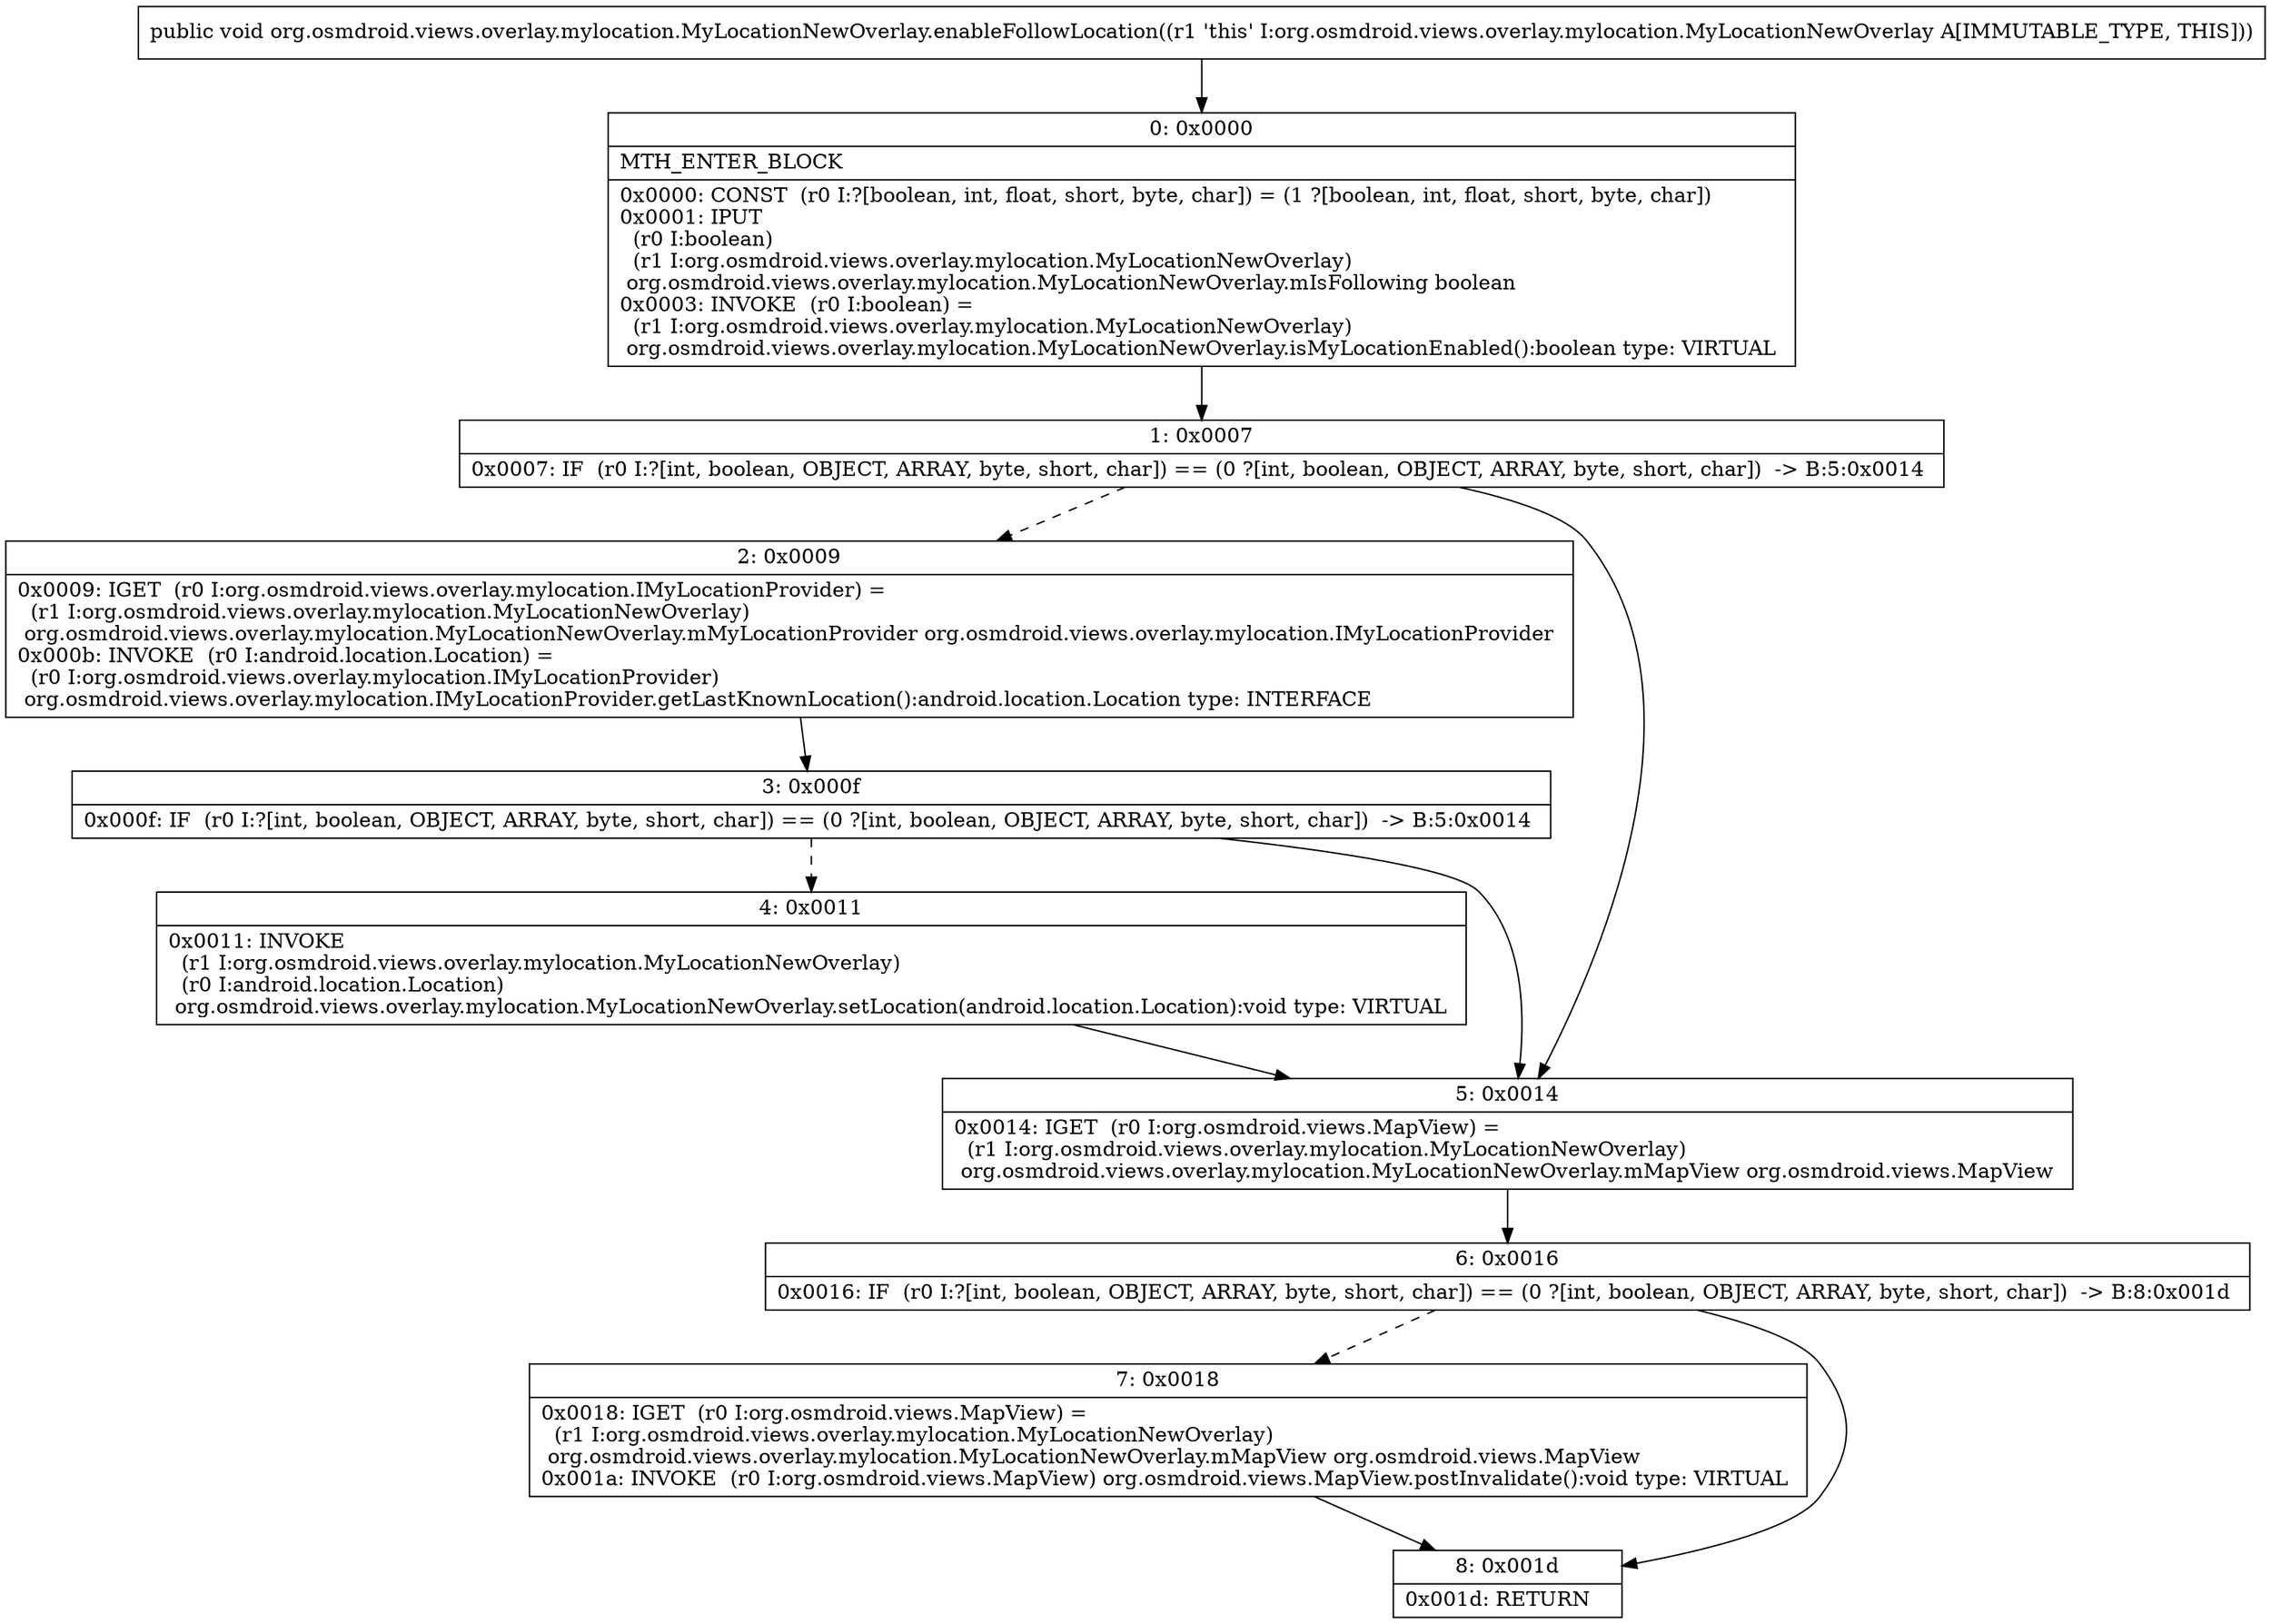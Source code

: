 digraph "CFG fororg.osmdroid.views.overlay.mylocation.MyLocationNewOverlay.enableFollowLocation()V" {
Node_0 [shape=record,label="{0\:\ 0x0000|MTH_ENTER_BLOCK\l|0x0000: CONST  (r0 I:?[boolean, int, float, short, byte, char]) = (1 ?[boolean, int, float, short, byte, char]) \l0x0001: IPUT  \l  (r0 I:boolean)\l  (r1 I:org.osmdroid.views.overlay.mylocation.MyLocationNewOverlay)\l org.osmdroid.views.overlay.mylocation.MyLocationNewOverlay.mIsFollowing boolean \l0x0003: INVOKE  (r0 I:boolean) = \l  (r1 I:org.osmdroid.views.overlay.mylocation.MyLocationNewOverlay)\l org.osmdroid.views.overlay.mylocation.MyLocationNewOverlay.isMyLocationEnabled():boolean type: VIRTUAL \l}"];
Node_1 [shape=record,label="{1\:\ 0x0007|0x0007: IF  (r0 I:?[int, boolean, OBJECT, ARRAY, byte, short, char]) == (0 ?[int, boolean, OBJECT, ARRAY, byte, short, char])  \-\> B:5:0x0014 \l}"];
Node_2 [shape=record,label="{2\:\ 0x0009|0x0009: IGET  (r0 I:org.osmdroid.views.overlay.mylocation.IMyLocationProvider) = \l  (r1 I:org.osmdroid.views.overlay.mylocation.MyLocationNewOverlay)\l org.osmdroid.views.overlay.mylocation.MyLocationNewOverlay.mMyLocationProvider org.osmdroid.views.overlay.mylocation.IMyLocationProvider \l0x000b: INVOKE  (r0 I:android.location.Location) = \l  (r0 I:org.osmdroid.views.overlay.mylocation.IMyLocationProvider)\l org.osmdroid.views.overlay.mylocation.IMyLocationProvider.getLastKnownLocation():android.location.Location type: INTERFACE \l}"];
Node_3 [shape=record,label="{3\:\ 0x000f|0x000f: IF  (r0 I:?[int, boolean, OBJECT, ARRAY, byte, short, char]) == (0 ?[int, boolean, OBJECT, ARRAY, byte, short, char])  \-\> B:5:0x0014 \l}"];
Node_4 [shape=record,label="{4\:\ 0x0011|0x0011: INVOKE  \l  (r1 I:org.osmdroid.views.overlay.mylocation.MyLocationNewOverlay)\l  (r0 I:android.location.Location)\l org.osmdroid.views.overlay.mylocation.MyLocationNewOverlay.setLocation(android.location.Location):void type: VIRTUAL \l}"];
Node_5 [shape=record,label="{5\:\ 0x0014|0x0014: IGET  (r0 I:org.osmdroid.views.MapView) = \l  (r1 I:org.osmdroid.views.overlay.mylocation.MyLocationNewOverlay)\l org.osmdroid.views.overlay.mylocation.MyLocationNewOverlay.mMapView org.osmdroid.views.MapView \l}"];
Node_6 [shape=record,label="{6\:\ 0x0016|0x0016: IF  (r0 I:?[int, boolean, OBJECT, ARRAY, byte, short, char]) == (0 ?[int, boolean, OBJECT, ARRAY, byte, short, char])  \-\> B:8:0x001d \l}"];
Node_7 [shape=record,label="{7\:\ 0x0018|0x0018: IGET  (r0 I:org.osmdroid.views.MapView) = \l  (r1 I:org.osmdroid.views.overlay.mylocation.MyLocationNewOverlay)\l org.osmdroid.views.overlay.mylocation.MyLocationNewOverlay.mMapView org.osmdroid.views.MapView \l0x001a: INVOKE  (r0 I:org.osmdroid.views.MapView) org.osmdroid.views.MapView.postInvalidate():void type: VIRTUAL \l}"];
Node_8 [shape=record,label="{8\:\ 0x001d|0x001d: RETURN   \l}"];
MethodNode[shape=record,label="{public void org.osmdroid.views.overlay.mylocation.MyLocationNewOverlay.enableFollowLocation((r1 'this' I:org.osmdroid.views.overlay.mylocation.MyLocationNewOverlay A[IMMUTABLE_TYPE, THIS])) }"];
MethodNode -> Node_0;
Node_0 -> Node_1;
Node_1 -> Node_2[style=dashed];
Node_1 -> Node_5;
Node_2 -> Node_3;
Node_3 -> Node_4[style=dashed];
Node_3 -> Node_5;
Node_4 -> Node_5;
Node_5 -> Node_6;
Node_6 -> Node_7[style=dashed];
Node_6 -> Node_8;
Node_7 -> Node_8;
}

